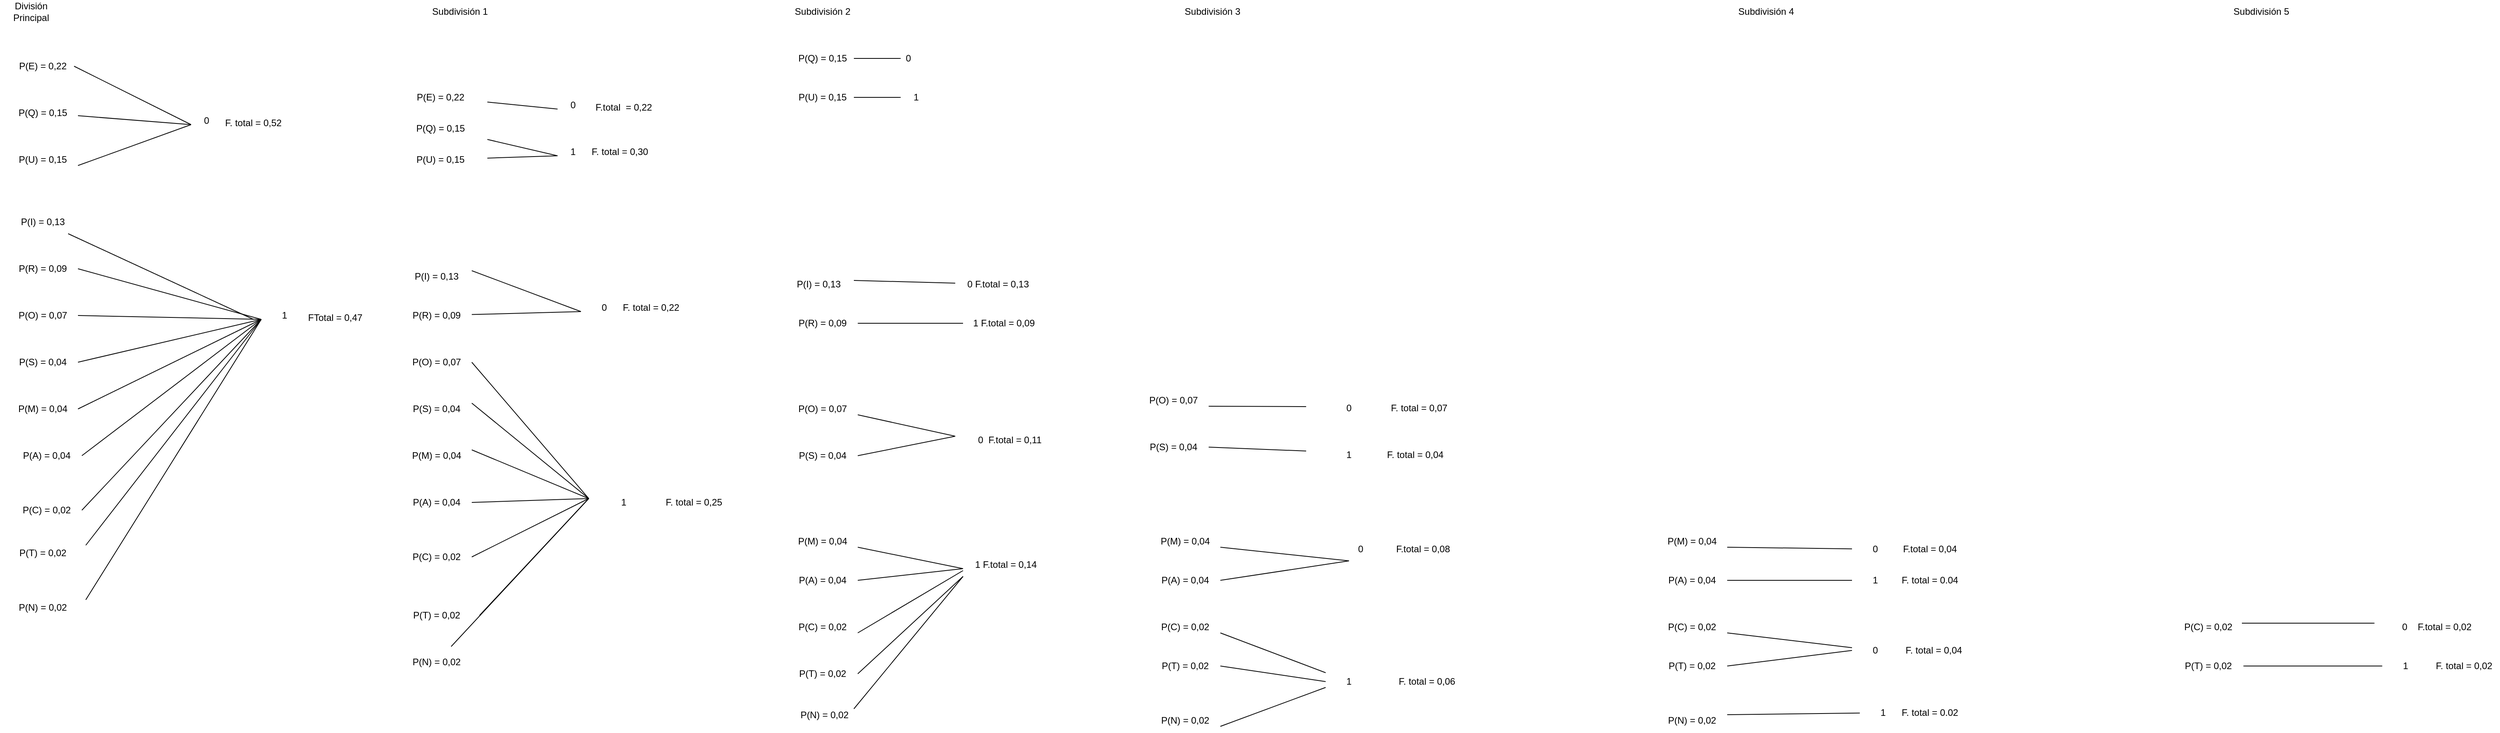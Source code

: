 <mxfile version="24.7.12">
  <diagram name="Página-1" id="J9mcQftjlZl9ubdJI6Ts">
    <mxGraphModel dx="2232" dy="1048" grid="1" gridSize="10" guides="1" tooltips="1" connect="1" arrows="1" fold="1" page="1" pageScale="1" pageWidth="900" pageHeight="1600" math="0" shadow="0">
      <root>
        <mxCell id="0" />
        <mxCell id="1" parent="0" />
        <mxCell id="L3StIM22LhOc5pCVMDeC-1" value="P(E) = 0,22" style="text;html=1;align=center;verticalAlign=middle;whiteSpace=wrap;rounded=0;" vertex="1" parent="1">
          <mxGeometry x="90" y="110" width="80" height="30" as="geometry" />
        </mxCell>
        <mxCell id="L3StIM22LhOc5pCVMDeC-2" value="P(Q) = 0,15" style="text;html=1;align=center;verticalAlign=middle;whiteSpace=wrap;rounded=0;" vertex="1" parent="1">
          <mxGeometry x="85" y="170" width="90" height="30" as="geometry" />
        </mxCell>
        <mxCell id="L3StIM22LhOc5pCVMDeC-3" value="P(U) = 0,15" style="text;html=1;align=center;verticalAlign=middle;whiteSpace=wrap;rounded=0;" vertex="1" parent="1">
          <mxGeometry x="85" y="230" width="90" height="30" as="geometry" />
        </mxCell>
        <mxCell id="L3StIM22LhOc5pCVMDeC-4" value="P(I) = 0,13" style="text;html=1;align=center;verticalAlign=middle;whiteSpace=wrap;rounded=0;" vertex="1" parent="1">
          <mxGeometry x="85" y="310" width="90" height="30" as="geometry" />
        </mxCell>
        <mxCell id="L3StIM22LhOc5pCVMDeC-5" value="P(R) = 0,09" style="text;html=1;align=center;verticalAlign=middle;whiteSpace=wrap;rounded=0;" vertex="1" parent="1">
          <mxGeometry x="85" y="370" width="90" height="30" as="geometry" />
        </mxCell>
        <mxCell id="L3StIM22LhOc5pCVMDeC-6" value="P(O) = 0,07" style="text;html=1;align=center;verticalAlign=middle;whiteSpace=wrap;rounded=0;" vertex="1" parent="1">
          <mxGeometry x="85" y="430" width="90" height="30" as="geometry" />
        </mxCell>
        <mxCell id="L3StIM22LhOc5pCVMDeC-7" value="P(S) = 0,04" style="text;html=1;align=center;verticalAlign=middle;whiteSpace=wrap;rounded=0;" vertex="1" parent="1">
          <mxGeometry x="85" y="490" width="90" height="30" as="geometry" />
        </mxCell>
        <mxCell id="L3StIM22LhOc5pCVMDeC-9" value="P(M) = 0,04" style="text;html=1;align=center;verticalAlign=middle;whiteSpace=wrap;rounded=0;" vertex="1" parent="1">
          <mxGeometry x="85" y="550" width="90" height="30" as="geometry" />
        </mxCell>
        <mxCell id="L3StIM22LhOc5pCVMDeC-10" value="P(A) = 0,04" style="text;html=1;align=center;verticalAlign=middle;whiteSpace=wrap;rounded=0;" vertex="1" parent="1">
          <mxGeometry x="90" y="610" width="90" height="30" as="geometry" />
        </mxCell>
        <mxCell id="L3StIM22LhOc5pCVMDeC-12" value="P(C) = 0,02" style="text;html=1;align=center;verticalAlign=middle;whiteSpace=wrap;rounded=0;" vertex="1" parent="1">
          <mxGeometry x="90" y="680" width="90" height="30" as="geometry" />
        </mxCell>
        <mxCell id="L3StIM22LhOc5pCVMDeC-13" value="P(T) = 0,02" style="text;html=1;align=center;verticalAlign=middle;whiteSpace=wrap;rounded=0;" vertex="1" parent="1">
          <mxGeometry x="75" y="730" width="110" height="40" as="geometry" />
        </mxCell>
        <mxCell id="L3StIM22LhOc5pCVMDeC-14" value="" style="endArrow=none;html=1;rounded=0;exitX=1;exitY=0.5;exitDx=0;exitDy=0;" edge="1" parent="1" source="L3StIM22LhOc5pCVMDeC-1">
          <mxGeometry width="50" height="50" relative="1" as="geometry">
            <mxPoint x="280" y="180" as="sourcePoint" />
            <mxPoint x="320" y="200" as="targetPoint" />
          </mxGeometry>
        </mxCell>
        <mxCell id="L3StIM22LhOc5pCVMDeC-15" value="F. total = 0,52&lt;div&gt;&lt;br&gt;&lt;/div&gt;" style="text;html=1;align=center;verticalAlign=middle;whiteSpace=wrap;rounded=0;" vertex="1" parent="1">
          <mxGeometry x="360" y="190" width="80" height="30" as="geometry" />
        </mxCell>
        <mxCell id="L3StIM22LhOc5pCVMDeC-17" value="" style="endArrow=none;html=1;rounded=0;" edge="1" parent="1" source="L3StIM22LhOc5pCVMDeC-2">
          <mxGeometry width="50" height="50" relative="1" as="geometry">
            <mxPoint x="220" y="240" as="sourcePoint" />
            <mxPoint x="320" y="200" as="targetPoint" />
          </mxGeometry>
        </mxCell>
        <mxCell id="L3StIM22LhOc5pCVMDeC-18" value="" style="endArrow=none;html=1;rounded=0;exitX=1;exitY=0.75;exitDx=0;exitDy=0;" edge="1" parent="1" source="L3StIM22LhOc5pCVMDeC-3">
          <mxGeometry width="50" height="50" relative="1" as="geometry">
            <mxPoint x="190" y="260" as="sourcePoint" />
            <mxPoint x="320" y="200" as="targetPoint" />
          </mxGeometry>
        </mxCell>
        <mxCell id="L3StIM22LhOc5pCVMDeC-20" value="0" style="text;html=1;align=center;verticalAlign=middle;whiteSpace=wrap;rounded=0;" vertex="1" parent="1">
          <mxGeometry x="310" y="180" width="60" height="30" as="geometry" />
        </mxCell>
        <mxCell id="L3StIM22LhOc5pCVMDeC-27" value="" style="endArrow=none;html=1;rounded=0;exitX=1;exitY=0.5;exitDx=0;exitDy=0;" edge="1" parent="1" source="L3StIM22LhOc5pCVMDeC-5">
          <mxGeometry width="50" height="50" relative="1" as="geometry">
            <mxPoint x="300" y="480" as="sourcePoint" />
            <mxPoint x="410" y="450" as="targetPoint" />
          </mxGeometry>
        </mxCell>
        <mxCell id="L3StIM22LhOc5pCVMDeC-28" value="" style="endArrow=none;html=1;rounded=0;exitX=1;exitY=0.5;exitDx=0;exitDy=0;" edge="1" parent="1" source="L3StIM22LhOc5pCVMDeC-6">
          <mxGeometry width="50" height="50" relative="1" as="geometry">
            <mxPoint x="250" y="520" as="sourcePoint" />
            <mxPoint x="410" y="450" as="targetPoint" />
          </mxGeometry>
        </mxCell>
        <mxCell id="L3StIM22LhOc5pCVMDeC-29" value="" style="endArrow=none;html=1;rounded=0;exitX=1;exitY=0.5;exitDx=0;exitDy=0;" edge="1" parent="1" source="L3StIM22LhOc5pCVMDeC-7">
          <mxGeometry width="50" height="50" relative="1" as="geometry">
            <mxPoint x="250" y="540" as="sourcePoint" />
            <mxPoint x="410" y="450" as="targetPoint" />
          </mxGeometry>
        </mxCell>
        <mxCell id="L3StIM22LhOc5pCVMDeC-30" value="" style="endArrow=none;html=1;rounded=0;exitX=1;exitY=0.5;exitDx=0;exitDy=0;" edge="1" parent="1" source="L3StIM22LhOc5pCVMDeC-9">
          <mxGeometry width="50" height="50" relative="1" as="geometry">
            <mxPoint x="230" y="620" as="sourcePoint" />
            <mxPoint x="410" y="450" as="targetPoint" />
          </mxGeometry>
        </mxCell>
        <mxCell id="L3StIM22LhOc5pCVMDeC-31" value="" style="endArrow=none;html=1;rounded=0;exitX=1;exitY=0.5;exitDx=0;exitDy=0;" edge="1" parent="1" source="L3StIM22LhOc5pCVMDeC-10">
          <mxGeometry width="50" height="50" relative="1" as="geometry">
            <mxPoint x="210" y="650" as="sourcePoint" />
            <mxPoint x="410" y="450" as="targetPoint" />
          </mxGeometry>
        </mxCell>
        <mxCell id="L3StIM22LhOc5pCVMDeC-32" value="" style="endArrow=none;html=1;rounded=0;exitX=1;exitY=0.5;exitDx=0;exitDy=0;" edge="1" parent="1" source="L3StIM22LhOc5pCVMDeC-12">
          <mxGeometry width="50" height="50" relative="1" as="geometry">
            <mxPoint x="200" y="700" as="sourcePoint" />
            <mxPoint x="410" y="450" as="targetPoint" />
          </mxGeometry>
        </mxCell>
        <mxCell id="L3StIM22LhOc5pCVMDeC-33" value="" style="endArrow=none;html=1;rounded=0;exitX=1;exitY=0.25;exitDx=0;exitDy=0;" edge="1" parent="1" source="L3StIM22LhOc5pCVMDeC-13">
          <mxGeometry width="50" height="50" relative="1" as="geometry">
            <mxPoint x="380" y="660" as="sourcePoint" />
            <mxPoint x="410" y="450" as="targetPoint" />
          </mxGeometry>
        </mxCell>
        <mxCell id="L3StIM22LhOc5pCVMDeC-34" value="FTotal = 0,47&lt;div&gt;&lt;br&gt;&lt;/div&gt;" style="text;html=1;align=center;verticalAlign=middle;whiteSpace=wrap;rounded=0;" vertex="1" parent="1">
          <mxGeometry x="460" y="440" width="90" height="30" as="geometry" />
        </mxCell>
        <mxCell id="L3StIM22LhOc5pCVMDeC-35" value="1" style="text;html=1;align=center;verticalAlign=middle;whiteSpace=wrap;rounded=0;" vertex="1" parent="1">
          <mxGeometry x="420" y="440" width="40" height="10" as="geometry" />
        </mxCell>
        <mxCell id="L3StIM22LhOc5pCVMDeC-39" value="P(E) = 0,22" style="text;html=1;align=center;verticalAlign=middle;whiteSpace=wrap;rounded=0;" vertex="1" parent="1">
          <mxGeometry x="580" y="150" width="120" height="30" as="geometry" />
        </mxCell>
        <mxCell id="L3StIM22LhOc5pCVMDeC-40" value="P(Q) = 0,15" style="text;html=1;align=center;verticalAlign=middle;whiteSpace=wrap;rounded=0;" vertex="1" parent="1">
          <mxGeometry x="580" y="190" width="120" height="30" as="geometry" />
        </mxCell>
        <mxCell id="L3StIM22LhOc5pCVMDeC-41" value="P(U) = 0,15" style="text;html=1;align=center;verticalAlign=middle;whiteSpace=wrap;rounded=0;" vertex="1" parent="1">
          <mxGeometry x="580" y="230" width="120" height="30" as="geometry" />
        </mxCell>
        <mxCell id="L3StIM22LhOc5pCVMDeC-42" value="" style="endArrow=none;html=1;rounded=0;" edge="1" parent="1" source="L3StIM22LhOc5pCVMDeC-39">
          <mxGeometry width="50" height="50" relative="1" as="geometry">
            <mxPoint x="730" y="180" as="sourcePoint" />
            <mxPoint x="790" y="180" as="targetPoint" />
          </mxGeometry>
        </mxCell>
        <mxCell id="L3StIM22LhOc5pCVMDeC-43" value="" style="endArrow=none;html=1;rounded=0;entryX=0.167;entryY=0.667;entryDx=0;entryDy=0;entryPerimeter=0;" edge="1" parent="1" source="L3StIM22LhOc5pCVMDeC-40" target="L3StIM22LhOc5pCVMDeC-54">
          <mxGeometry width="50" height="50" relative="1" as="geometry">
            <mxPoint x="700" y="183" as="sourcePoint" />
            <mxPoint x="790" y="180" as="targetPoint" />
          </mxGeometry>
        </mxCell>
        <mxCell id="L3StIM22LhOc5pCVMDeC-45" value="" style="endArrow=none;html=1;rounded=0;exitX=1;exitY=0.5;exitDx=0;exitDy=0;" edge="1" parent="1" source="L3StIM22LhOc5pCVMDeC-61">
          <mxGeometry width="50" height="50" relative="1" as="geometry">
            <mxPoint x="1200" y="60" as="sourcePoint" />
            <mxPoint x="1230" y="115" as="targetPoint" />
          </mxGeometry>
        </mxCell>
        <mxCell id="L3StIM22LhOc5pCVMDeC-46" value="" style="endArrow=none;html=1;rounded=0;" edge="1" parent="1" target="L3StIM22LhOc5pCVMDeC-41">
          <mxGeometry width="50" height="50" relative="1" as="geometry">
            <mxPoint x="790" y="240" as="sourcePoint" />
            <mxPoint x="710" y="250" as="targetPoint" />
          </mxGeometry>
        </mxCell>
        <mxCell id="L3StIM22LhOc5pCVMDeC-49" value="F.total&amp;nbsp; = 0,22&lt;div&gt;&lt;br&gt;&lt;/div&gt;" style="text;html=1;align=center;verticalAlign=middle;whiteSpace=wrap;rounded=0;" vertex="1" parent="1">
          <mxGeometry x="820" y="170" width="110" height="30" as="geometry" />
        </mxCell>
        <mxCell id="L3StIM22LhOc5pCVMDeC-51" value="0" style="text;html=1;align=center;verticalAlign=middle;whiteSpace=wrap;rounded=0;" vertex="1" parent="1">
          <mxGeometry x="780" y="160" width="60" height="30" as="geometry" />
        </mxCell>
        <mxCell id="L3StIM22LhOc5pCVMDeC-53" value="F. total = 0,30" style="text;html=1;align=center;verticalAlign=middle;whiteSpace=wrap;rounded=0;" vertex="1" parent="1">
          <mxGeometry x="830" y="220" width="80" height="30" as="geometry" />
        </mxCell>
        <mxCell id="L3StIM22LhOc5pCVMDeC-54" value="1" style="text;html=1;align=center;verticalAlign=middle;whiteSpace=wrap;rounded=0;" vertex="1" parent="1">
          <mxGeometry x="780" y="220" width="60" height="30" as="geometry" />
        </mxCell>
        <mxCell id="L3StIM22LhOc5pCVMDeC-56" value="División Principal" style="text;html=1;align=center;verticalAlign=middle;whiteSpace=wrap;rounded=0;" vertex="1" parent="1">
          <mxGeometry x="85" y="40" width="60" height="30" as="geometry" />
        </mxCell>
        <mxCell id="L3StIM22LhOc5pCVMDeC-58" value="Subdivisión 1" style="text;html=1;align=center;verticalAlign=middle;whiteSpace=wrap;rounded=0;" vertex="1" parent="1">
          <mxGeometry x="610" y="40" width="110" height="30" as="geometry" />
        </mxCell>
        <mxCell id="L3StIM22LhOc5pCVMDeC-59" value="Subdivisión 2" style="text;html=1;align=center;verticalAlign=middle;whiteSpace=wrap;rounded=0;" vertex="1" parent="1">
          <mxGeometry x="1090" y="40" width="80" height="30" as="geometry" />
        </mxCell>
        <mxCell id="L3StIM22LhOc5pCVMDeC-60" value="P(U) = 0,15" style="text;html=1;align=center;verticalAlign=middle;whiteSpace=wrap;rounded=0;" vertex="1" parent="1">
          <mxGeometry x="1090" y="150" width="80" height="30" as="geometry" />
        </mxCell>
        <mxCell id="L3StIM22LhOc5pCVMDeC-61" value="P(Q) = 0,15" style="text;html=1;align=center;verticalAlign=middle;whiteSpace=wrap;rounded=0;" vertex="1" parent="1">
          <mxGeometry x="1090" y="100" width="80" height="30" as="geometry" />
        </mxCell>
        <mxCell id="L3StIM22LhOc5pCVMDeC-64" value="" style="endArrow=none;html=1;rounded=0;exitX=1;exitY=0.5;exitDx=0;exitDy=0;" edge="1" parent="1" source="L3StIM22LhOc5pCVMDeC-60">
          <mxGeometry width="50" height="50" relative="1" as="geometry">
            <mxPoint x="1190" y="180" as="sourcePoint" />
            <mxPoint x="1230" y="165" as="targetPoint" />
          </mxGeometry>
        </mxCell>
        <mxCell id="L3StIM22LhOc5pCVMDeC-65" value="0" style="text;html=1;align=center;verticalAlign=middle;whiteSpace=wrap;rounded=0;" vertex="1" parent="1">
          <mxGeometry x="1210" y="100" width="60" height="30" as="geometry" />
        </mxCell>
        <mxCell id="L3StIM22LhOc5pCVMDeC-66" value="1" style="text;html=1;align=center;verticalAlign=middle;whiteSpace=wrap;rounded=0;" vertex="1" parent="1">
          <mxGeometry x="1220" y="150" width="60" height="30" as="geometry" />
        </mxCell>
        <mxCell id="L3StIM22LhOc5pCVMDeC-70" value="" style="endArrow=none;html=1;rounded=0;" edge="1" parent="1" source="L3StIM22LhOc5pCVMDeC-4">
          <mxGeometry width="50" height="50" relative="1" as="geometry">
            <mxPoint x="720" y="330" as="sourcePoint" />
            <mxPoint x="400" y="450" as="targetPoint" />
          </mxGeometry>
        </mxCell>
        <mxCell id="L3StIM22LhOc5pCVMDeC-74" value="P(I) = 0,13" style="text;html=1;align=center;verticalAlign=middle;whiteSpace=wrap;rounded=0;" vertex="1" parent="1">
          <mxGeometry x="590" y="380" width="90" height="30" as="geometry" />
        </mxCell>
        <mxCell id="L3StIM22LhOc5pCVMDeC-75" value="P(R) = 0,09" style="text;html=1;align=center;verticalAlign=middle;whiteSpace=wrap;rounded=0;" vertex="1" parent="1">
          <mxGeometry x="590" y="430" width="90" height="30" as="geometry" />
        </mxCell>
        <mxCell id="L3StIM22LhOc5pCVMDeC-76" value="P(O) = 0,07" style="text;html=1;align=center;verticalAlign=middle;whiteSpace=wrap;rounded=0;" vertex="1" parent="1">
          <mxGeometry x="590" y="490" width="90" height="30" as="geometry" />
        </mxCell>
        <mxCell id="L3StIM22LhOc5pCVMDeC-77" value="P(S) = 0,04" style="text;html=1;align=center;verticalAlign=middle;whiteSpace=wrap;rounded=0;" vertex="1" parent="1">
          <mxGeometry x="590" y="550" width="90" height="30" as="geometry" />
        </mxCell>
        <mxCell id="L3StIM22LhOc5pCVMDeC-82" value="P(M) = 0,04" style="text;html=1;align=center;verticalAlign=middle;whiteSpace=wrap;rounded=0;" vertex="1" parent="1">
          <mxGeometry x="590" y="610" width="90" height="30" as="geometry" />
        </mxCell>
        <mxCell id="L3StIM22LhOc5pCVMDeC-83" value="P(A) = 0,04" style="text;html=1;align=center;verticalAlign=middle;whiteSpace=wrap;rounded=0;" vertex="1" parent="1">
          <mxGeometry x="590" y="670" width="90" height="30" as="geometry" />
        </mxCell>
        <mxCell id="L3StIM22LhOc5pCVMDeC-84" value="P(C) = 0,02" style="text;html=1;align=center;verticalAlign=middle;whiteSpace=wrap;rounded=0;" vertex="1" parent="1">
          <mxGeometry x="590" y="740" width="90" height="30" as="geometry" />
        </mxCell>
        <mxCell id="L3StIM22LhOc5pCVMDeC-85" value="P(T) = 0,02" style="text;html=1;align=center;verticalAlign=middle;whiteSpace=wrap;rounded=0;" vertex="1" parent="1">
          <mxGeometry x="580" y="810" width="110" height="40" as="geometry" />
        </mxCell>
        <mxCell id="L3StIM22LhOc5pCVMDeC-86" value="" style="endArrow=none;html=1;rounded=0;exitX=1;exitY=0.25;exitDx=0;exitDy=0;" edge="1" parent="1" source="L3StIM22LhOc5pCVMDeC-74">
          <mxGeometry width="50" height="50" relative="1" as="geometry">
            <mxPoint x="730" y="400" as="sourcePoint" />
            <mxPoint x="820" y="440" as="targetPoint" />
          </mxGeometry>
        </mxCell>
        <mxCell id="L3StIM22LhOc5pCVMDeC-89" value="" style="endArrow=none;html=1;rounded=0;" edge="1" parent="1" source="L3StIM22LhOc5pCVMDeC-75">
          <mxGeometry width="50" height="50" relative="1" as="geometry">
            <mxPoint x="720" y="530" as="sourcePoint" />
            <mxPoint x="820" y="440" as="targetPoint" />
          </mxGeometry>
        </mxCell>
        <mxCell id="L3StIM22LhOc5pCVMDeC-90" value="" style="endArrow=none;html=1;rounded=0;exitX=1;exitY=0.5;exitDx=0;exitDy=0;" edge="1" parent="1" source="L3StIM22LhOc5pCVMDeC-76">
          <mxGeometry width="50" height="50" relative="1" as="geometry">
            <mxPoint x="720" y="530" as="sourcePoint" />
            <mxPoint x="830" y="680" as="targetPoint" />
          </mxGeometry>
        </mxCell>
        <mxCell id="L3StIM22LhOc5pCVMDeC-93" value="" style="endArrow=none;html=1;rounded=0;exitX=1;exitY=0.25;exitDx=0;exitDy=0;" edge="1" parent="1" source="L3StIM22LhOc5pCVMDeC-77">
          <mxGeometry width="50" height="50" relative="1" as="geometry">
            <mxPoint x="720" y="530" as="sourcePoint" />
            <mxPoint x="830" y="680" as="targetPoint" />
          </mxGeometry>
        </mxCell>
        <mxCell id="L3StIM22LhOc5pCVMDeC-94" value="0" style="text;html=1;align=center;verticalAlign=middle;whiteSpace=wrap;rounded=0;" vertex="1" parent="1">
          <mxGeometry x="820" y="420" width="60" height="30" as="geometry" />
        </mxCell>
        <mxCell id="L3StIM22LhOc5pCVMDeC-95" value="F. total = 0,22" style="text;html=1;align=center;verticalAlign=middle;whiteSpace=wrap;rounded=0;" vertex="1" parent="1">
          <mxGeometry x="870" y="420" width="80" height="30" as="geometry" />
        </mxCell>
        <mxCell id="L3StIM22LhOc5pCVMDeC-96" value="" style="endArrow=none;html=1;rounded=0;exitX=1;exitY=0.25;exitDx=0;exitDy=0;" edge="1" parent="1" source="L3StIM22LhOc5pCVMDeC-82">
          <mxGeometry width="50" height="50" relative="1" as="geometry">
            <mxPoint x="720" y="530" as="sourcePoint" />
            <mxPoint x="830" y="680" as="targetPoint" />
          </mxGeometry>
        </mxCell>
        <mxCell id="L3StIM22LhOc5pCVMDeC-97" value="" style="endArrow=none;html=1;rounded=0;exitX=1;exitY=0.5;exitDx=0;exitDy=0;" edge="1" parent="1" source="L3StIM22LhOc5pCVMDeC-83">
          <mxGeometry width="50" height="50" relative="1" as="geometry">
            <mxPoint x="720" y="530" as="sourcePoint" />
            <mxPoint x="830" y="680" as="targetPoint" />
          </mxGeometry>
        </mxCell>
        <mxCell id="L3StIM22LhOc5pCVMDeC-98" value="" style="endArrow=none;html=1;rounded=0;exitX=1;exitY=0.5;exitDx=0;exitDy=0;" edge="1" parent="1" source="L3StIM22LhOc5pCVMDeC-84">
          <mxGeometry width="50" height="50" relative="1" as="geometry">
            <mxPoint x="720" y="530" as="sourcePoint" />
            <mxPoint x="830" y="680" as="targetPoint" />
          </mxGeometry>
        </mxCell>
        <mxCell id="L3StIM22LhOc5pCVMDeC-99" value="" style="endArrow=none;html=1;rounded=0;exitX=1;exitY=0.5;exitDx=0;exitDy=0;" edge="1" parent="1" source="L3StIM22LhOc5pCVMDeC-85">
          <mxGeometry width="50" height="50" relative="1" as="geometry">
            <mxPoint x="720" y="530" as="sourcePoint" />
            <mxPoint x="830" y="680" as="targetPoint" />
          </mxGeometry>
        </mxCell>
        <mxCell id="L3StIM22LhOc5pCVMDeC-100" value="1" style="text;html=1;align=center;verticalAlign=middle;whiteSpace=wrap;rounded=0;" vertex="1" parent="1">
          <mxGeometry x="845" y="670" width="60" height="30" as="geometry" />
        </mxCell>
        <mxCell id="L3StIM22LhOc5pCVMDeC-101" value="F. total = 0,25" style="text;html=1;align=center;verticalAlign=middle;whiteSpace=wrap;rounded=0;" vertex="1" parent="1">
          <mxGeometry x="900" y="670" width="130" height="30" as="geometry" />
        </mxCell>
        <mxCell id="L3StIM22LhOc5pCVMDeC-116" value="P(I) = 0,13" style="text;html=1;align=center;verticalAlign=middle;whiteSpace=wrap;rounded=0;" vertex="1" parent="1">
          <mxGeometry x="1080" y="390" width="90" height="30" as="geometry" />
        </mxCell>
        <mxCell id="L3StIM22LhOc5pCVMDeC-117" value="P(R) = 0,09" style="text;html=1;align=center;verticalAlign=middle;whiteSpace=wrap;rounded=0;" vertex="1" parent="1">
          <mxGeometry x="1085" y="440" width="90" height="30" as="geometry" />
        </mxCell>
        <mxCell id="L3StIM22LhOc5pCVMDeC-118" value="P(O) = 0,07" style="text;html=1;align=center;verticalAlign=middle;whiteSpace=wrap;rounded=0;" vertex="1" parent="1">
          <mxGeometry x="1085" y="550" width="90" height="30" as="geometry" />
        </mxCell>
        <mxCell id="L3StIM22LhOc5pCVMDeC-119" value="P(S) = 0,04" style="text;html=1;align=center;verticalAlign=middle;whiteSpace=wrap;rounded=0;" vertex="1" parent="1">
          <mxGeometry x="1085" y="610" width="90" height="30" as="geometry" />
        </mxCell>
        <mxCell id="L3StIM22LhOc5pCVMDeC-120" value="" style="endArrow=none;html=1;rounded=0;" edge="1" parent="1" target="L3StIM22LhOc5pCVMDeC-130">
          <mxGeometry width="50" height="50" relative="1" as="geometry">
            <mxPoint x="1170" y="400" as="sourcePoint" />
            <mxPoint x="1280" y="410" as="targetPoint" />
          </mxGeometry>
        </mxCell>
        <mxCell id="L3StIM22LhOc5pCVMDeC-125" value="" style="endArrow=none;html=1;rounded=0;exitX=1;exitY=0.5;exitDx=0;exitDy=0;" edge="1" parent="1" source="L3StIM22LhOc5pCVMDeC-117">
          <mxGeometry width="50" height="50" relative="1" as="geometry">
            <mxPoint x="1220" y="480" as="sourcePoint" />
            <mxPoint x="1310" y="455" as="targetPoint" />
          </mxGeometry>
        </mxCell>
        <mxCell id="L3StIM22LhOc5pCVMDeC-130" value="0 F.total = 0,13" style="text;html=1;align=center;verticalAlign=middle;whiteSpace=wrap;rounded=0;" vertex="1" parent="1">
          <mxGeometry x="1300" y="390" width="110" height="30" as="geometry" />
        </mxCell>
        <mxCell id="L3StIM22LhOc5pCVMDeC-132" value="" style="endArrow=none;html=1;rounded=0;exitX=1;exitY=0.75;exitDx=0;exitDy=0;" edge="1" parent="1" source="L3StIM22LhOc5pCVMDeC-118">
          <mxGeometry width="50" height="50" relative="1" as="geometry">
            <mxPoint x="1210" y="590" as="sourcePoint" />
            <mxPoint x="1300" y="600" as="targetPoint" />
          </mxGeometry>
        </mxCell>
        <mxCell id="L3StIM22LhOc5pCVMDeC-134" value="" style="endArrow=none;html=1;rounded=0;exitX=1;exitY=0.5;exitDx=0;exitDy=0;" edge="1" parent="1" source="L3StIM22LhOc5pCVMDeC-119">
          <mxGeometry width="50" height="50" relative="1" as="geometry">
            <mxPoint x="1250" y="650" as="sourcePoint" />
            <mxPoint x="1300" y="600" as="targetPoint" />
          </mxGeometry>
        </mxCell>
        <mxCell id="L3StIM22LhOc5pCVMDeC-135" value="0&amp;nbsp; F.total = 0,11" style="text;html=1;align=center;verticalAlign=middle;whiteSpace=wrap;rounded=0;" vertex="1" parent="1">
          <mxGeometry x="1320" y="590" width="100" height="30" as="geometry" />
        </mxCell>
        <mxCell id="L3StIM22LhOc5pCVMDeC-136" value="Subdivisión 3" style="text;html=1;align=center;verticalAlign=middle;whiteSpace=wrap;rounded=0;" vertex="1" parent="1">
          <mxGeometry x="1580" y="40" width="100" height="30" as="geometry" />
        </mxCell>
        <mxCell id="L3StIM22LhOc5pCVMDeC-139" value="P(O) = 0,07" style="text;html=1;align=center;verticalAlign=middle;whiteSpace=wrap;rounded=0;" vertex="1" parent="1">
          <mxGeometry x="1535" y="539" width="90" height="30" as="geometry" />
        </mxCell>
        <mxCell id="L3StIM22LhOc5pCVMDeC-140" value="P(S) = 0,04" style="text;html=1;align=center;verticalAlign=middle;whiteSpace=wrap;rounded=0;" vertex="1" parent="1">
          <mxGeometry x="1535" y="599" width="90" height="30" as="geometry" />
        </mxCell>
        <mxCell id="L3StIM22LhOc5pCVMDeC-144" value="" style="endArrow=none;html=1;rounded=0;exitX=1;exitY=0.75;exitDx=0;exitDy=0;" edge="1" parent="1" source="L3StIM22LhOc5pCVMDeC-139">
          <mxGeometry width="50" height="50" relative="1" as="geometry">
            <mxPoint x="1660" y="579" as="sourcePoint" />
            <mxPoint x="1750" y="562" as="targetPoint" />
          </mxGeometry>
        </mxCell>
        <mxCell id="L3StIM22LhOc5pCVMDeC-145" value="" style="endArrow=none;html=1;rounded=0;exitX=1;exitY=0.5;exitDx=0;exitDy=0;" edge="1" parent="1" source="L3StIM22LhOc5pCVMDeC-140">
          <mxGeometry width="50" height="50" relative="1" as="geometry">
            <mxPoint x="1700" y="639" as="sourcePoint" />
            <mxPoint x="1750" y="619" as="targetPoint" />
          </mxGeometry>
        </mxCell>
        <mxCell id="L3StIM22LhOc5pCVMDeC-149" value="0" style="text;html=1;align=center;verticalAlign=middle;whiteSpace=wrap;rounded=0;" vertex="1" parent="1">
          <mxGeometry x="1775" y="549" width="60" height="30" as="geometry" />
        </mxCell>
        <mxCell id="L3StIM22LhOc5pCVMDeC-150" value="1" style="text;html=1;align=center;verticalAlign=middle;whiteSpace=wrap;rounded=0;" vertex="1" parent="1">
          <mxGeometry x="1775" y="609" width="60" height="30" as="geometry" />
        </mxCell>
        <mxCell id="L3StIM22LhOc5pCVMDeC-153" value="F. total = 0,07" style="text;html=1;align=center;verticalAlign=middle;whiteSpace=wrap;rounded=0;" vertex="1" parent="1">
          <mxGeometry x="1850" y="549" width="90" height="30" as="geometry" />
        </mxCell>
        <mxCell id="L3StIM22LhOc5pCVMDeC-154" value="F. total = 0,04" style="text;html=1;align=center;verticalAlign=middle;whiteSpace=wrap;rounded=0;" vertex="1" parent="1">
          <mxGeometry x="1845" y="609" width="90" height="30" as="geometry" />
        </mxCell>
        <mxCell id="L3StIM22LhOc5pCVMDeC-155" value="P(M) = 0,04" style="text;html=1;align=center;verticalAlign=middle;whiteSpace=wrap;rounded=0;" vertex="1" parent="1">
          <mxGeometry x="1085" y="720" width="90" height="30" as="geometry" />
        </mxCell>
        <mxCell id="L3StIM22LhOc5pCVMDeC-156" value="P(A) = 0,04" style="text;html=1;align=center;verticalAlign=middle;whiteSpace=wrap;rounded=0;" vertex="1" parent="1">
          <mxGeometry x="1085" y="770" width="90" height="30" as="geometry" />
        </mxCell>
        <mxCell id="L3StIM22LhOc5pCVMDeC-157" value="P(C) = 0,02" style="text;html=1;align=center;verticalAlign=middle;whiteSpace=wrap;rounded=0;" vertex="1" parent="1">
          <mxGeometry x="1085" y="830" width="90" height="30" as="geometry" />
        </mxCell>
        <mxCell id="L3StIM22LhOc5pCVMDeC-158" value="P(T) = 0,02" style="text;html=1;align=center;verticalAlign=middle;whiteSpace=wrap;rounded=0;" vertex="1" parent="1">
          <mxGeometry x="1085" y="890" width="90" height="30" as="geometry" />
        </mxCell>
        <mxCell id="L3StIM22LhOc5pCVMDeC-159" value="" style="endArrow=none;html=1;rounded=0;exitX=1;exitY=0.75;exitDx=0;exitDy=0;" edge="1" parent="1" source="L3StIM22LhOc5pCVMDeC-155">
          <mxGeometry width="50" height="50" relative="1" as="geometry">
            <mxPoint x="1215" y="760" as="sourcePoint" />
            <mxPoint x="1310" y="770" as="targetPoint" />
          </mxGeometry>
        </mxCell>
        <mxCell id="L3StIM22LhOc5pCVMDeC-160" value="" style="endArrow=none;html=1;rounded=0;exitX=1;exitY=0.5;exitDx=0;exitDy=0;" edge="1" parent="1" source="L3StIM22LhOc5pCVMDeC-156">
          <mxGeometry width="50" height="50" relative="1" as="geometry">
            <mxPoint x="1220" y="810" as="sourcePoint" />
            <mxPoint x="1310" y="770" as="targetPoint" />
          </mxGeometry>
        </mxCell>
        <mxCell id="L3StIM22LhOc5pCVMDeC-161" value="1 F.total = 0,14" style="text;html=1;align=center;verticalAlign=middle;whiteSpace=wrap;rounded=0;" vertex="1" parent="1">
          <mxGeometry x="1310" y="750" width="110" height="30" as="geometry" />
        </mxCell>
        <mxCell id="L3StIM22LhOc5pCVMDeC-162" value="" style="endArrow=none;html=1;rounded=0;exitX=1;exitY=0.75;exitDx=0;exitDy=0;entryX=0;entryY=0.75;entryDx=0;entryDy=0;" edge="1" parent="1" source="L3StIM22LhOc5pCVMDeC-157" target="L3StIM22LhOc5pCVMDeC-161">
          <mxGeometry width="50" height="50" relative="1" as="geometry">
            <mxPoint x="1210" y="870" as="sourcePoint" />
            <mxPoint x="1300" y="880" as="targetPoint" />
          </mxGeometry>
        </mxCell>
        <mxCell id="L3StIM22LhOc5pCVMDeC-163" value="" style="endArrow=none;html=1;rounded=0;exitX=1;exitY=0.5;exitDx=0;exitDy=0;entryX=0;entryY=1;entryDx=0;entryDy=0;" edge="1" parent="1" source="L3StIM22LhOc5pCVMDeC-158" target="L3StIM22LhOc5pCVMDeC-161">
          <mxGeometry width="50" height="50" relative="1" as="geometry">
            <mxPoint x="1250" y="930" as="sourcePoint" />
            <mxPoint x="1300" y="880" as="targetPoint" />
          </mxGeometry>
        </mxCell>
        <mxCell id="L3StIM22LhOc5pCVMDeC-165" value="P(M) = 0,04" style="text;html=1;align=center;verticalAlign=middle;whiteSpace=wrap;rounded=0;" vertex="1" parent="1">
          <mxGeometry x="1550" y="720" width="90" height="30" as="geometry" />
        </mxCell>
        <mxCell id="L3StIM22LhOc5pCVMDeC-166" value="P(A) = 0,04" style="text;html=1;align=center;verticalAlign=middle;whiteSpace=wrap;rounded=0;" vertex="1" parent="1">
          <mxGeometry x="1550" y="770" width="90" height="30" as="geometry" />
        </mxCell>
        <mxCell id="L3StIM22LhOc5pCVMDeC-167" value="P(C) = 0,02" style="text;html=1;align=center;verticalAlign=middle;whiteSpace=wrap;rounded=0;" vertex="1" parent="1">
          <mxGeometry x="1550" y="830" width="90" height="30" as="geometry" />
        </mxCell>
        <mxCell id="L3StIM22LhOc5pCVMDeC-168" value="P(T) = 0,02" style="text;html=1;align=center;verticalAlign=middle;whiteSpace=wrap;rounded=0;" vertex="1" parent="1">
          <mxGeometry x="1550" y="880" width="90" height="30" as="geometry" />
        </mxCell>
        <mxCell id="L3StIM22LhOc5pCVMDeC-169" value="" style="endArrow=none;html=1;rounded=0;exitX=1;exitY=0.75;exitDx=0;exitDy=0;entryX=0.25;entryY=1;entryDx=0;entryDy=0;" edge="1" parent="1" source="L3StIM22LhOc5pCVMDeC-165" target="L3StIM22LhOc5pCVMDeC-173">
          <mxGeometry width="50" height="50" relative="1" as="geometry">
            <mxPoint x="1680" y="760" as="sourcePoint" />
            <mxPoint x="1775" y="743" as="targetPoint" />
          </mxGeometry>
        </mxCell>
        <mxCell id="L3StIM22LhOc5pCVMDeC-170" value="" style="endArrow=none;html=1;rounded=0;exitX=1;exitY=0.5;exitDx=0;exitDy=0;entryX=0.25;entryY=1;entryDx=0;entryDy=0;" edge="1" parent="1" source="L3StIM22LhOc5pCVMDeC-166" target="L3StIM22LhOc5pCVMDeC-173">
          <mxGeometry width="50" height="50" relative="1" as="geometry">
            <mxPoint x="1685" y="810" as="sourcePoint" />
            <mxPoint x="1775" y="790" as="targetPoint" />
          </mxGeometry>
        </mxCell>
        <mxCell id="L3StIM22LhOc5pCVMDeC-171" value="" style="endArrow=none;html=1;rounded=0;exitX=1;exitY=0.75;exitDx=0;exitDy=0;" edge="1" parent="1" source="L3StIM22LhOc5pCVMDeC-167" target="L3StIM22LhOc5pCVMDeC-176">
          <mxGeometry width="50" height="50" relative="1" as="geometry">
            <mxPoint x="1675" y="870" as="sourcePoint" />
            <mxPoint x="1770" y="910" as="targetPoint" />
          </mxGeometry>
        </mxCell>
        <mxCell id="L3StIM22LhOc5pCVMDeC-172" value="" style="endArrow=none;html=1;rounded=0;exitX=1;exitY=0.5;exitDx=0;exitDy=0;entryX=0;entryY=0.5;entryDx=0;entryDy=0;" edge="1" parent="1" source="L3StIM22LhOc5pCVMDeC-168" target="L3StIM22LhOc5pCVMDeC-176">
          <mxGeometry width="50" height="50" relative="1" as="geometry">
            <mxPoint x="1715" y="930" as="sourcePoint" />
            <mxPoint x="1765" y="910" as="targetPoint" />
          </mxGeometry>
        </mxCell>
        <mxCell id="L3StIM22LhOc5pCVMDeC-173" value="0" style="text;html=1;align=center;verticalAlign=middle;whiteSpace=wrap;rounded=0;" vertex="1" parent="1">
          <mxGeometry x="1790" y="730" width="60" height="30" as="geometry" />
        </mxCell>
        <mxCell id="L3StIM22LhOc5pCVMDeC-176" value="1" style="text;html=1;align=center;verticalAlign=middle;whiteSpace=wrap;rounded=0;" vertex="1" parent="1">
          <mxGeometry x="1775" y="900" width="60" height="30" as="geometry" />
        </mxCell>
        <mxCell id="L3StIM22LhOc5pCVMDeC-177" value="F.total = 0,08" style="text;html=1;align=center;verticalAlign=middle;whiteSpace=wrap;rounded=0;" vertex="1" parent="1">
          <mxGeometry x="1850" y="730" width="100" height="30" as="geometry" />
        </mxCell>
        <mxCell id="L3StIM22LhOc5pCVMDeC-180" value="F. total = 0,06" style="text;html=1;align=center;verticalAlign=middle;whiteSpace=wrap;rounded=0;" vertex="1" parent="1">
          <mxGeometry x="1860" y="900" width="90" height="30" as="geometry" />
        </mxCell>
        <mxCell id="L3StIM22LhOc5pCVMDeC-181" style="edgeStyle=orthogonalEdgeStyle;rounded=0;orthogonalLoop=1;jettySize=auto;html=1;exitX=0.5;exitY=1;exitDx=0;exitDy=0;" edge="1" parent="1" source="L3StIM22LhOc5pCVMDeC-150" target="L3StIM22LhOc5pCVMDeC-150">
          <mxGeometry relative="1" as="geometry" />
        </mxCell>
        <mxCell id="L3StIM22LhOc5pCVMDeC-182" value="P(N) = 0,02" style="text;html=1;align=center;verticalAlign=middle;whiteSpace=wrap;rounded=0;" vertex="1" parent="1">
          <mxGeometry x="75" y="800" width="110" height="40" as="geometry" />
        </mxCell>
        <mxCell id="L3StIM22LhOc5pCVMDeC-189" value="" style="endArrow=none;html=1;rounded=0;exitX=1;exitY=0.25;exitDx=0;exitDy=0;" edge="1" parent="1" source="L3StIM22LhOc5pCVMDeC-182">
          <mxGeometry width="50" height="50" relative="1" as="geometry">
            <mxPoint x="230" y="800" as="sourcePoint" />
            <mxPoint x="410" y="450" as="targetPoint" />
          </mxGeometry>
        </mxCell>
        <mxCell id="L3StIM22LhOc5pCVMDeC-196" value="" style="endArrow=none;html=1;rounded=0;" edge="1" parent="1" source="L3StIM22LhOc5pCVMDeC-197">
          <mxGeometry width="50" height="50" relative="1" as="geometry">
            <mxPoint x="760" y="900" as="sourcePoint" />
            <mxPoint x="830" y="680" as="targetPoint" />
          </mxGeometry>
        </mxCell>
        <mxCell id="L3StIM22LhOc5pCVMDeC-197" value="P(N) = 0,02" style="text;html=1;align=center;verticalAlign=middle;whiteSpace=wrap;rounded=0;" vertex="1" parent="1">
          <mxGeometry x="580" y="870" width="110" height="40" as="geometry" />
        </mxCell>
        <mxCell id="L3StIM22LhOc5pCVMDeC-199" value="1 F.total = 0,09" style="text;html=1;align=center;verticalAlign=middle;whiteSpace=wrap;rounded=0;" vertex="1" parent="1">
          <mxGeometry x="1300" y="440" width="125" height="30" as="geometry" />
        </mxCell>
        <mxCell id="L3StIM22LhOc5pCVMDeC-201" value="P(N) = 0,02&lt;div&gt;&lt;br&gt;&lt;/div&gt;" style="text;html=1;align=center;verticalAlign=middle;whiteSpace=wrap;rounded=0;" vertex="1" parent="1">
          <mxGeometry x="1095" y="950" width="75" height="30" as="geometry" />
        </mxCell>
        <mxCell id="L3StIM22LhOc5pCVMDeC-204" value="" style="endArrow=none;html=1;rounded=0;entryX=0;entryY=1;entryDx=0;entryDy=0;exitX=1;exitY=0;exitDx=0;exitDy=0;" edge="1" parent="1" source="L3StIM22LhOc5pCVMDeC-201" target="L3StIM22LhOc5pCVMDeC-161">
          <mxGeometry width="50" height="50" relative="1" as="geometry">
            <mxPoint x="1210" y="950" as="sourcePoint" />
            <mxPoint x="1270" y="890" as="targetPoint" />
          </mxGeometry>
        </mxCell>
        <mxCell id="L3StIM22LhOc5pCVMDeC-207" value="P(N) = 0,02" style="text;html=1;align=center;verticalAlign=middle;whiteSpace=wrap;rounded=0;" vertex="1" parent="1">
          <mxGeometry x="1550" y="950" width="90" height="30" as="geometry" />
        </mxCell>
        <mxCell id="L3StIM22LhOc5pCVMDeC-209" value="" style="endArrow=none;html=1;rounded=0;entryX=0;entryY=0.75;entryDx=0;entryDy=0;exitX=1;exitY=0.75;exitDx=0;exitDy=0;" edge="1" parent="1" source="L3StIM22LhOc5pCVMDeC-207" target="L3StIM22LhOc5pCVMDeC-176">
          <mxGeometry width="50" height="50" relative="1" as="geometry">
            <mxPoint x="1650" y="1000" as="sourcePoint" />
            <mxPoint x="1700" y="950" as="targetPoint" />
          </mxGeometry>
        </mxCell>
        <mxCell id="L3StIM22LhOc5pCVMDeC-210" value="Subdivisión 4" style="text;html=1;align=center;verticalAlign=middle;whiteSpace=wrap;rounded=0;" vertex="1" parent="1">
          <mxGeometry x="2300" y="40" width="80" height="30" as="geometry" />
        </mxCell>
        <mxCell id="L3StIM22LhOc5pCVMDeC-211" value="P(M) = 0,04" style="text;html=1;align=center;verticalAlign=middle;whiteSpace=wrap;rounded=0;" vertex="1" parent="1">
          <mxGeometry x="2200" y="720" width="90" height="30" as="geometry" />
        </mxCell>
        <mxCell id="L3StIM22LhOc5pCVMDeC-212" value="P(A) = 0,04" style="text;html=1;align=center;verticalAlign=middle;whiteSpace=wrap;rounded=0;" vertex="1" parent="1">
          <mxGeometry x="2200" y="770" width="90" height="30" as="geometry" />
        </mxCell>
        <mxCell id="L3StIM22LhOc5pCVMDeC-213" value="P(C) = 0,02" style="text;html=1;align=center;verticalAlign=middle;whiteSpace=wrap;rounded=0;" vertex="1" parent="1">
          <mxGeometry x="2200" y="830" width="90" height="30" as="geometry" />
        </mxCell>
        <mxCell id="L3StIM22LhOc5pCVMDeC-214" value="P(T) = 0,02" style="text;html=1;align=center;verticalAlign=middle;whiteSpace=wrap;rounded=0;" vertex="1" parent="1">
          <mxGeometry x="2200" y="880" width="90" height="30" as="geometry" />
        </mxCell>
        <mxCell id="L3StIM22LhOc5pCVMDeC-215" value="" style="endArrow=none;html=1;rounded=0;exitX=1;exitY=0.75;exitDx=0;exitDy=0;" edge="1" parent="1" source="L3StIM22LhOc5pCVMDeC-211" target="L3StIM22LhOc5pCVMDeC-219">
          <mxGeometry width="50" height="50" relative="1" as="geometry">
            <mxPoint x="2330" y="760" as="sourcePoint" />
            <mxPoint x="2425" y="743" as="targetPoint" />
          </mxGeometry>
        </mxCell>
        <mxCell id="L3StIM22LhOc5pCVMDeC-216" value="" style="endArrow=none;html=1;rounded=0;exitX=1;exitY=0.5;exitDx=0;exitDy=0;" edge="1" parent="1" source="L3StIM22LhOc5pCVMDeC-212">
          <mxGeometry width="50" height="50" relative="1" as="geometry">
            <mxPoint x="2335" y="810" as="sourcePoint" />
            <mxPoint x="2450" y="785" as="targetPoint" />
          </mxGeometry>
        </mxCell>
        <mxCell id="L3StIM22LhOc5pCVMDeC-217" value="" style="endArrow=none;html=1;rounded=0;exitX=1;exitY=0.75;exitDx=0;exitDy=0;" edge="1" parent="1" source="L3StIM22LhOc5pCVMDeC-213" target="L3StIM22LhOc5pCVMDeC-220">
          <mxGeometry width="50" height="50" relative="1" as="geometry">
            <mxPoint x="2325" y="870" as="sourcePoint" />
            <mxPoint x="2420" y="910" as="targetPoint" />
          </mxGeometry>
        </mxCell>
        <mxCell id="L3StIM22LhOc5pCVMDeC-218" value="" style="endArrow=none;html=1;rounded=0;exitX=1;exitY=0.5;exitDx=0;exitDy=0;entryX=0;entryY=0.5;entryDx=0;entryDy=0;" edge="1" parent="1" source="L3StIM22LhOc5pCVMDeC-214" target="L3StIM22LhOc5pCVMDeC-220">
          <mxGeometry width="50" height="50" relative="1" as="geometry">
            <mxPoint x="2365" y="930" as="sourcePoint" />
            <mxPoint x="2415" y="910" as="targetPoint" />
          </mxGeometry>
        </mxCell>
        <mxCell id="L3StIM22LhOc5pCVMDeC-219" value="0" style="text;html=1;align=center;verticalAlign=middle;whiteSpace=wrap;rounded=0;" vertex="1" parent="1">
          <mxGeometry x="2450" y="730" width="60" height="30" as="geometry" />
        </mxCell>
        <mxCell id="L3StIM22LhOc5pCVMDeC-220" value="0" style="text;html=1;align=center;verticalAlign=middle;whiteSpace=wrap;rounded=0;" vertex="1" parent="1">
          <mxGeometry x="2450" y="860" width="60" height="30" as="geometry" />
        </mxCell>
        <mxCell id="L3StIM22LhOc5pCVMDeC-221" value="F.total = 0,04" style="text;html=1;align=center;verticalAlign=middle;whiteSpace=wrap;rounded=0;" vertex="1" parent="1">
          <mxGeometry x="2500" y="730" width="100" height="30" as="geometry" />
        </mxCell>
        <mxCell id="L3StIM22LhOc5pCVMDeC-222" value="F. total = 0,04" style="text;html=1;align=center;verticalAlign=middle;whiteSpace=wrap;rounded=0;" vertex="1" parent="1">
          <mxGeometry x="2510" y="860" width="90" height="30" as="geometry" />
        </mxCell>
        <mxCell id="L3StIM22LhOc5pCVMDeC-223" value="P(N) = 0,02" style="text;html=1;align=center;verticalAlign=middle;whiteSpace=wrap;rounded=0;" vertex="1" parent="1">
          <mxGeometry x="2200" y="950" width="90" height="30" as="geometry" />
        </mxCell>
        <mxCell id="L3StIM22LhOc5pCVMDeC-224" value="" style="endArrow=none;html=1;rounded=0;exitX=1;exitY=0.25;exitDx=0;exitDy=0;" edge="1" parent="1" source="L3StIM22LhOc5pCVMDeC-223" target="L3StIM22LhOc5pCVMDeC-230">
          <mxGeometry width="50" height="50" relative="1" as="geometry">
            <mxPoint x="2290" y="973" as="sourcePoint" />
            <mxPoint x="2420" y="960" as="targetPoint" />
          </mxGeometry>
        </mxCell>
        <mxCell id="L3StIM22LhOc5pCVMDeC-226" value="1" style="text;html=1;align=center;verticalAlign=middle;whiteSpace=wrap;rounded=0;" vertex="1" parent="1">
          <mxGeometry x="2450" y="770" width="60" height="30" as="geometry" />
        </mxCell>
        <mxCell id="L3StIM22LhOc5pCVMDeC-227" value="F. total = 0.04" style="text;html=1;align=center;verticalAlign=middle;whiteSpace=wrap;rounded=0;" vertex="1" parent="1">
          <mxGeometry x="2510" y="770" width="80" height="30" as="geometry" />
        </mxCell>
        <mxCell id="L3StIM22LhOc5pCVMDeC-230" value="1" style="text;html=1;align=center;verticalAlign=middle;whiteSpace=wrap;rounded=0;" vertex="1" parent="1">
          <mxGeometry x="2460" y="940" width="60" height="30" as="geometry" />
        </mxCell>
        <mxCell id="L3StIM22LhOc5pCVMDeC-232" value="F. total = 0.02" style="text;html=1;align=center;verticalAlign=middle;whiteSpace=wrap;rounded=0;" vertex="1" parent="1">
          <mxGeometry x="2510" y="940" width="80" height="30" as="geometry" />
        </mxCell>
        <mxCell id="L3StIM22LhOc5pCVMDeC-233" value="Subdivisión 5" style="text;html=1;align=center;verticalAlign=middle;whiteSpace=wrap;rounded=0;" vertex="1" parent="1">
          <mxGeometry x="2930" y="40" width="90" height="30" as="geometry" />
        </mxCell>
        <mxCell id="L3StIM22LhOc5pCVMDeC-234" value="P(C) = 0,02" style="text;html=1;align=center;verticalAlign=middle;whiteSpace=wrap;rounded=0;" vertex="1" parent="1">
          <mxGeometry x="2862" y="830" width="90" height="30" as="geometry" />
        </mxCell>
        <mxCell id="L3StIM22LhOc5pCVMDeC-235" value="P(T) = 0,02" style="text;html=1;align=center;verticalAlign=middle;whiteSpace=wrap;rounded=0;" vertex="1" parent="1">
          <mxGeometry x="2862" y="880" width="90" height="30" as="geometry" />
        </mxCell>
        <mxCell id="L3StIM22LhOc5pCVMDeC-236" value="" style="endArrow=none;html=1;rounded=0;" edge="1" parent="1">
          <mxGeometry width="50" height="50" relative="1" as="geometry">
            <mxPoint x="2950" y="840" as="sourcePoint" />
            <mxPoint x="3120" y="840" as="targetPoint" />
          </mxGeometry>
        </mxCell>
        <mxCell id="L3StIM22LhOc5pCVMDeC-237" value="" style="endArrow=none;html=1;rounded=0;exitX=1;exitY=0.5;exitDx=0;exitDy=0;entryX=0;entryY=0.5;entryDx=0;entryDy=0;" edge="1" parent="1" source="L3StIM22LhOc5pCVMDeC-235" target="L3StIM22LhOc5pCVMDeC-238">
          <mxGeometry width="50" height="50" relative="1" as="geometry">
            <mxPoint x="3027" y="930" as="sourcePoint" />
            <mxPoint x="3077" y="910" as="targetPoint" />
          </mxGeometry>
        </mxCell>
        <mxCell id="L3StIM22LhOc5pCVMDeC-238" value="1" style="text;html=1;align=center;verticalAlign=middle;whiteSpace=wrap;rounded=0;" vertex="1" parent="1">
          <mxGeometry x="3130" y="880" width="60" height="30" as="geometry" />
        </mxCell>
        <mxCell id="L3StIM22LhOc5pCVMDeC-239" value="F. total = 0,02" style="text;html=1;align=center;verticalAlign=middle;whiteSpace=wrap;rounded=0;" vertex="1" parent="1">
          <mxGeometry x="3190" y="880" width="90" height="30" as="geometry" />
        </mxCell>
        <mxCell id="L3StIM22LhOc5pCVMDeC-240" value="0&amp;nbsp; &amp;nbsp; F.total = 0,02" style="text;html=1;align=center;verticalAlign=middle;whiteSpace=wrap;rounded=0;" vertex="1" parent="1">
          <mxGeometry x="3140" y="830" width="120" height="30" as="geometry" />
        </mxCell>
      </root>
    </mxGraphModel>
  </diagram>
</mxfile>
